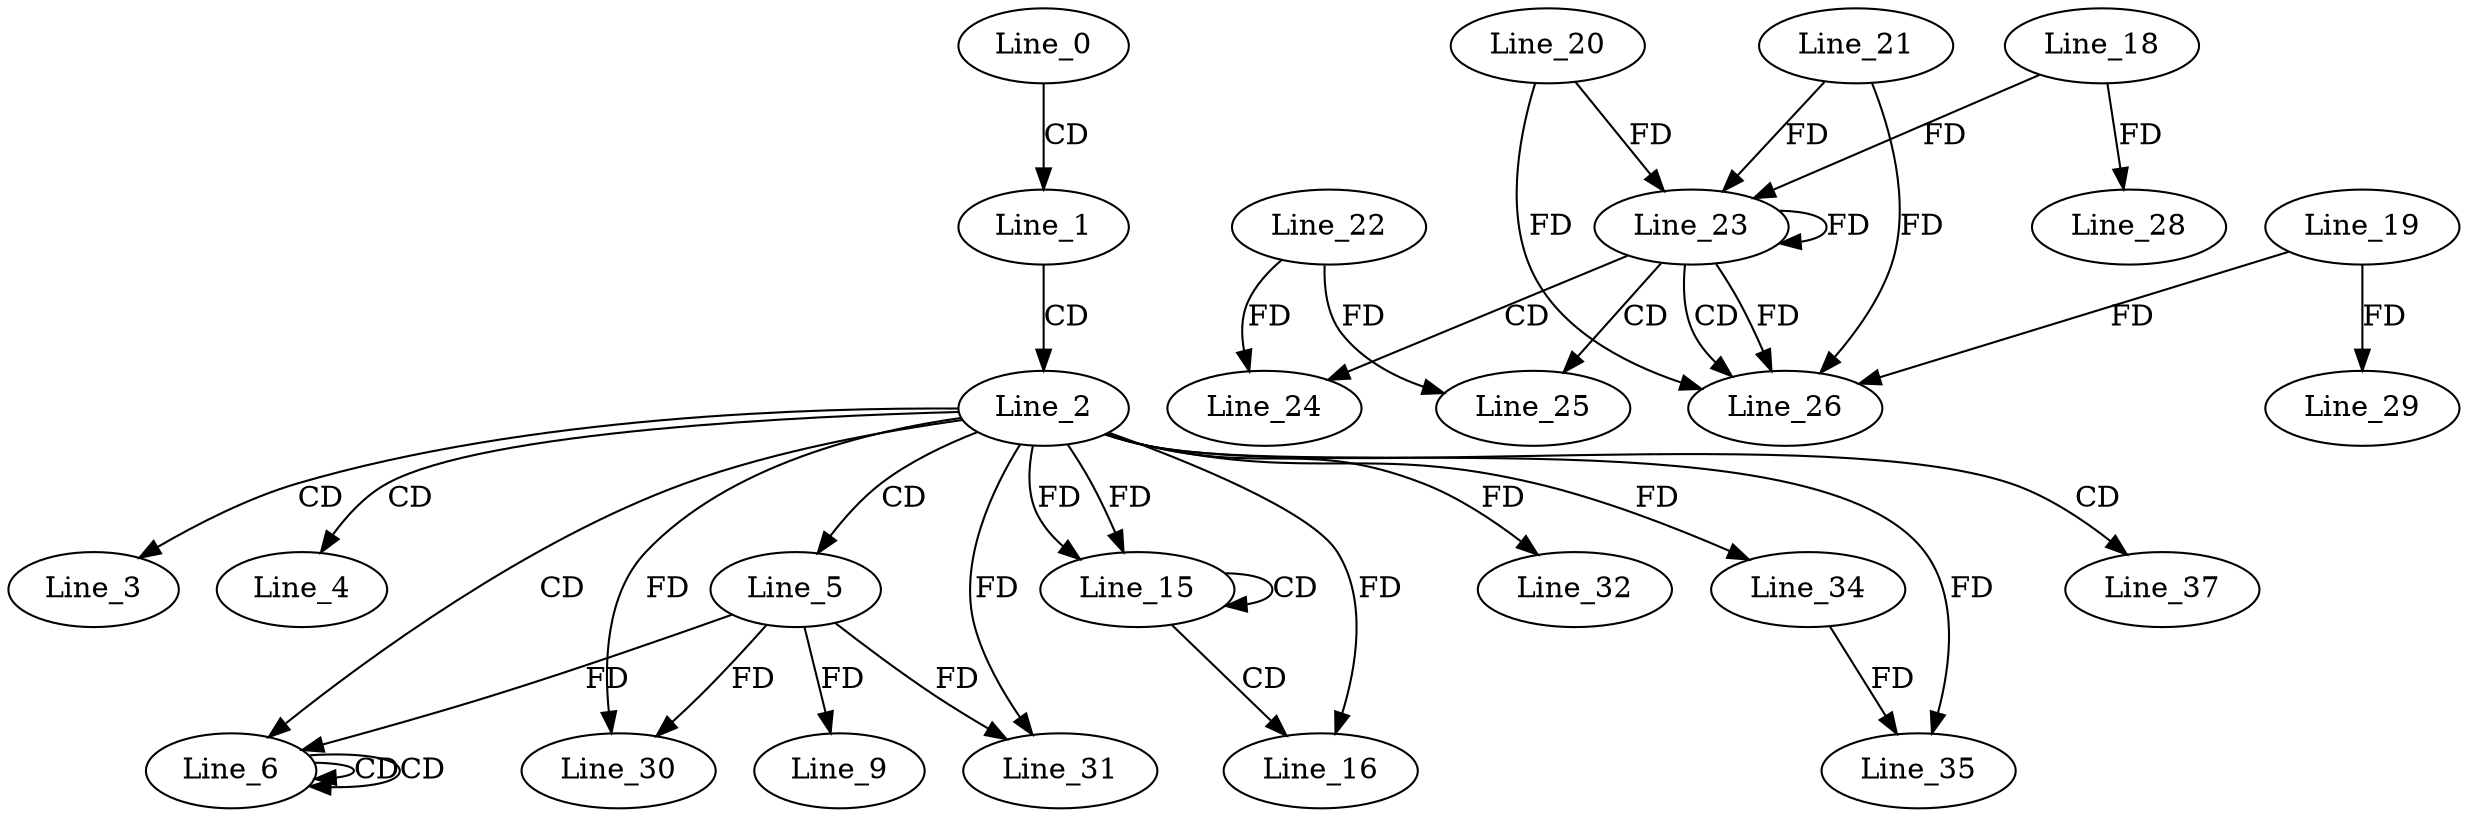 digraph G {
  Line_0;
  Line_1;
  Line_2;
  Line_3;
  Line_4;
  Line_5;
  Line_5;
  Line_6;
  Line_6;
  Line_9;
  Line_15;
  Line_15;
  Line_16;
  Line_23;
  Line_21;
  Line_23;
  Line_18;
  Line_20;
  Line_23;
  Line_24;
  Line_22;
  Line_25;
  Line_25;
  Line_26;
  Line_19;
  Line_28;
  Line_29;
  Line_30;
  Line_31;
  Line_31;
  Line_32;
  Line_32;
  Line_34;
  Line_34;
  Line_34;
  Line_35;
  Line_37;
  Line_0 -> Line_1 [ label="CD" ];
  Line_1 -> Line_2 [ label="CD" ];
  Line_2 -> Line_3 [ label="CD" ];
  Line_2 -> Line_4 [ label="CD" ];
  Line_2 -> Line_5 [ label="CD" ];
  Line_2 -> Line_6 [ label="CD" ];
  Line_6 -> Line_6 [ label="CD" ];
  Line_6 -> Line_6 [ label="CD" ];
  Line_5 -> Line_6 [ label="FD" ];
  Line_5 -> Line_9 [ label="FD" ];
  Line_2 -> Line_15 [ label="FD" ];
  Line_15 -> Line_15 [ label="CD" ];
  Line_2 -> Line_15 [ label="FD" ];
  Line_15 -> Line_16 [ label="CD" ];
  Line_2 -> Line_16 [ label="FD" ];
  Line_23 -> Line_23 [ label="FD" ];
  Line_21 -> Line_23 [ label="FD" ];
  Line_18 -> Line_23 [ label="FD" ];
  Line_20 -> Line_23 [ label="FD" ];
  Line_23 -> Line_24 [ label="CD" ];
  Line_22 -> Line_24 [ label="FD" ];
  Line_23 -> Line_25 [ label="CD" ];
  Line_22 -> Line_25 [ label="FD" ];
  Line_23 -> Line_26 [ label="CD" ];
  Line_19 -> Line_26 [ label="FD" ];
  Line_20 -> Line_26 [ label="FD" ];
  Line_23 -> Line_26 [ label="FD" ];
  Line_21 -> Line_26 [ label="FD" ];
  Line_18 -> Line_28 [ label="FD" ];
  Line_19 -> Line_29 [ label="FD" ];
  Line_5 -> Line_30 [ label="FD" ];
  Line_2 -> Line_30 [ label="FD" ];
  Line_5 -> Line_31 [ label="FD" ];
  Line_2 -> Line_31 [ label="FD" ];
  Line_2 -> Line_32 [ label="FD" ];
  Line_2 -> Line_34 [ label="FD" ];
  Line_34 -> Line_35 [ label="FD" ];
  Line_2 -> Line_35 [ label="FD" ];
  Line_2 -> Line_37 [ label="CD" ];
}
